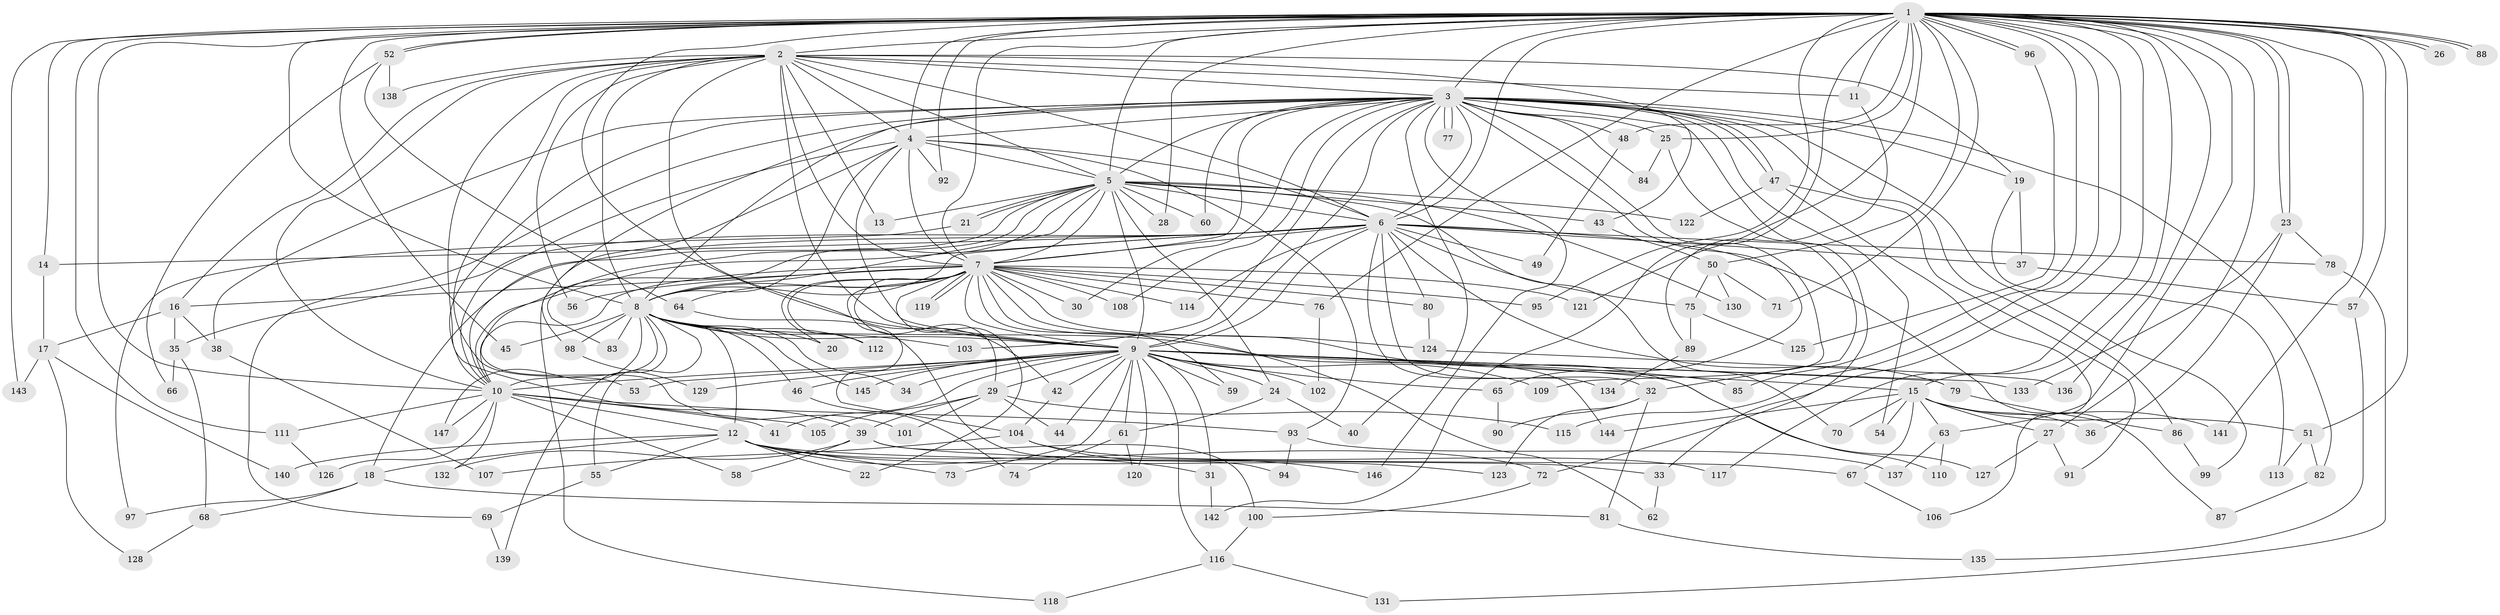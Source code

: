 // coarse degree distribution, {43: 0.008928571428571428, 29: 0.008928571428571428, 30: 0.017857142857142856, 10: 0.017857142857142856, 19: 0.008928571428571428, 27: 0.008928571428571428, 21: 0.008928571428571428, 17: 0.008928571428571428, 3: 0.21428571428571427, 12: 0.008928571428571428, 2: 0.5089285714285714, 6: 0.026785714285714284, 5: 0.07142857142857142, 4: 0.08035714285714286}
// Generated by graph-tools (version 1.1) at 2025/51/02/27/25 19:51:46]
// undirected, 147 vertices, 319 edges
graph export_dot {
graph [start="1"]
  node [color=gray90,style=filled];
  1;
  2;
  3;
  4;
  5;
  6;
  7;
  8;
  9;
  10;
  11;
  12;
  13;
  14;
  15;
  16;
  17;
  18;
  19;
  20;
  21;
  22;
  23;
  24;
  25;
  26;
  27;
  28;
  29;
  30;
  31;
  32;
  33;
  34;
  35;
  36;
  37;
  38;
  39;
  40;
  41;
  42;
  43;
  44;
  45;
  46;
  47;
  48;
  49;
  50;
  51;
  52;
  53;
  54;
  55;
  56;
  57;
  58;
  59;
  60;
  61;
  62;
  63;
  64;
  65;
  66;
  67;
  68;
  69;
  70;
  71;
  72;
  73;
  74;
  75;
  76;
  77;
  78;
  79;
  80;
  81;
  82;
  83;
  84;
  85;
  86;
  87;
  88;
  89;
  90;
  91;
  92;
  93;
  94;
  95;
  96;
  97;
  98;
  99;
  100;
  101;
  102;
  103;
  104;
  105;
  106;
  107;
  108;
  109;
  110;
  111;
  112;
  113;
  114;
  115;
  116;
  117;
  118;
  119;
  120;
  121;
  122;
  123;
  124;
  125;
  126;
  127;
  128;
  129;
  130;
  131;
  132;
  133;
  134;
  135;
  136;
  137;
  138;
  139;
  140;
  141;
  142;
  143;
  144;
  145;
  146;
  147;
  1 -- 2;
  1 -- 3;
  1 -- 4;
  1 -- 5;
  1 -- 6;
  1 -- 7;
  1 -- 8;
  1 -- 9;
  1 -- 10;
  1 -- 11;
  1 -- 14;
  1 -- 15;
  1 -- 23;
  1 -- 23;
  1 -- 25;
  1 -- 26;
  1 -- 26;
  1 -- 27;
  1 -- 28;
  1 -- 45;
  1 -- 48;
  1 -- 50;
  1 -- 51;
  1 -- 52;
  1 -- 52;
  1 -- 57;
  1 -- 63;
  1 -- 71;
  1 -- 72;
  1 -- 76;
  1 -- 85;
  1 -- 88;
  1 -- 88;
  1 -- 92;
  1 -- 95;
  1 -- 96;
  1 -- 96;
  1 -- 111;
  1 -- 115;
  1 -- 117;
  1 -- 121;
  1 -- 136;
  1 -- 141;
  1 -- 142;
  1 -- 143;
  2 -- 3;
  2 -- 4;
  2 -- 5;
  2 -- 6;
  2 -- 7;
  2 -- 8;
  2 -- 9;
  2 -- 10;
  2 -- 11;
  2 -- 13;
  2 -- 16;
  2 -- 19;
  2 -- 39;
  2 -- 42;
  2 -- 43;
  2 -- 53;
  2 -- 56;
  2 -- 138;
  3 -- 4;
  3 -- 5;
  3 -- 6;
  3 -- 7;
  3 -- 8;
  3 -- 9;
  3 -- 10;
  3 -- 19;
  3 -- 25;
  3 -- 30;
  3 -- 33;
  3 -- 38;
  3 -- 40;
  3 -- 47;
  3 -- 47;
  3 -- 48;
  3 -- 54;
  3 -- 60;
  3 -- 65;
  3 -- 69;
  3 -- 77;
  3 -- 77;
  3 -- 82;
  3 -- 84;
  3 -- 86;
  3 -- 99;
  3 -- 103;
  3 -- 108;
  3 -- 109;
  3 -- 118;
  3 -- 146;
  4 -- 5;
  4 -- 6;
  4 -- 7;
  4 -- 8;
  4 -- 9;
  4 -- 10;
  4 -- 92;
  4 -- 93;
  4 -- 98;
  5 -- 6;
  5 -- 7;
  5 -- 8;
  5 -- 9;
  5 -- 10;
  5 -- 13;
  5 -- 21;
  5 -- 21;
  5 -- 24;
  5 -- 28;
  5 -- 43;
  5 -- 60;
  5 -- 70;
  5 -- 83;
  5 -- 101;
  5 -- 122;
  5 -- 130;
  6 -- 7;
  6 -- 8;
  6 -- 9;
  6 -- 10;
  6 -- 14;
  6 -- 18;
  6 -- 32;
  6 -- 35;
  6 -- 37;
  6 -- 49;
  6 -- 75;
  6 -- 78;
  6 -- 79;
  6 -- 80;
  6 -- 87;
  6 -- 114;
  6 -- 134;
  7 -- 8;
  7 -- 9;
  7 -- 10;
  7 -- 16;
  7 -- 20;
  7 -- 22;
  7 -- 29;
  7 -- 30;
  7 -- 56;
  7 -- 59;
  7 -- 62;
  7 -- 64;
  7 -- 76;
  7 -- 80;
  7 -- 94;
  7 -- 95;
  7 -- 108;
  7 -- 110;
  7 -- 112;
  7 -- 114;
  7 -- 119;
  7 -- 119;
  7 -- 121;
  7 -- 124;
  8 -- 9;
  8 -- 10;
  8 -- 12;
  8 -- 20;
  8 -- 34;
  8 -- 45;
  8 -- 46;
  8 -- 55;
  8 -- 83;
  8 -- 98;
  8 -- 103;
  8 -- 112;
  8 -- 139;
  8 -- 144;
  8 -- 145;
  8 -- 147;
  9 -- 10;
  9 -- 15;
  9 -- 24;
  9 -- 29;
  9 -- 31;
  9 -- 34;
  9 -- 41;
  9 -- 42;
  9 -- 44;
  9 -- 46;
  9 -- 53;
  9 -- 59;
  9 -- 61;
  9 -- 65;
  9 -- 73;
  9 -- 79;
  9 -- 85;
  9 -- 102;
  9 -- 109;
  9 -- 116;
  9 -- 120;
  9 -- 127;
  9 -- 129;
  9 -- 133;
  9 -- 145;
  10 -- 12;
  10 -- 41;
  10 -- 58;
  10 -- 93;
  10 -- 105;
  10 -- 111;
  10 -- 126;
  10 -- 132;
  10 -- 147;
  11 -- 89;
  12 -- 18;
  12 -- 22;
  12 -- 31;
  12 -- 33;
  12 -- 55;
  12 -- 72;
  12 -- 73;
  12 -- 123;
  12 -- 140;
  14 -- 17;
  15 -- 27;
  15 -- 36;
  15 -- 51;
  15 -- 54;
  15 -- 63;
  15 -- 67;
  15 -- 70;
  15 -- 141;
  15 -- 144;
  16 -- 17;
  16 -- 35;
  16 -- 38;
  17 -- 128;
  17 -- 140;
  17 -- 143;
  18 -- 68;
  18 -- 81;
  18 -- 97;
  19 -- 37;
  19 -- 113;
  21 -- 97;
  23 -- 36;
  23 -- 78;
  23 -- 133;
  24 -- 40;
  24 -- 61;
  25 -- 32;
  25 -- 84;
  27 -- 91;
  27 -- 127;
  29 -- 39;
  29 -- 44;
  29 -- 101;
  29 -- 105;
  29 -- 115;
  31 -- 142;
  32 -- 81;
  32 -- 90;
  32 -- 123;
  33 -- 62;
  35 -- 66;
  35 -- 68;
  37 -- 57;
  38 -- 107;
  39 -- 58;
  39 -- 67;
  39 -- 100;
  39 -- 132;
  42 -- 104;
  43 -- 50;
  46 -- 74;
  47 -- 91;
  47 -- 106;
  47 -- 122;
  48 -- 49;
  50 -- 71;
  50 -- 75;
  50 -- 130;
  51 -- 82;
  51 -- 113;
  52 -- 64;
  52 -- 66;
  52 -- 138;
  55 -- 69;
  57 -- 135;
  61 -- 74;
  61 -- 120;
  63 -- 110;
  63 -- 137;
  64 -- 104;
  65 -- 90;
  67 -- 106;
  68 -- 128;
  69 -- 139;
  72 -- 100;
  75 -- 89;
  75 -- 125;
  76 -- 102;
  78 -- 131;
  79 -- 86;
  80 -- 124;
  81 -- 135;
  82 -- 87;
  86 -- 99;
  89 -- 134;
  93 -- 94;
  93 -- 137;
  96 -- 125;
  98 -- 129;
  100 -- 116;
  104 -- 107;
  104 -- 117;
  104 -- 146;
  111 -- 126;
  116 -- 118;
  116 -- 131;
  124 -- 136;
}
